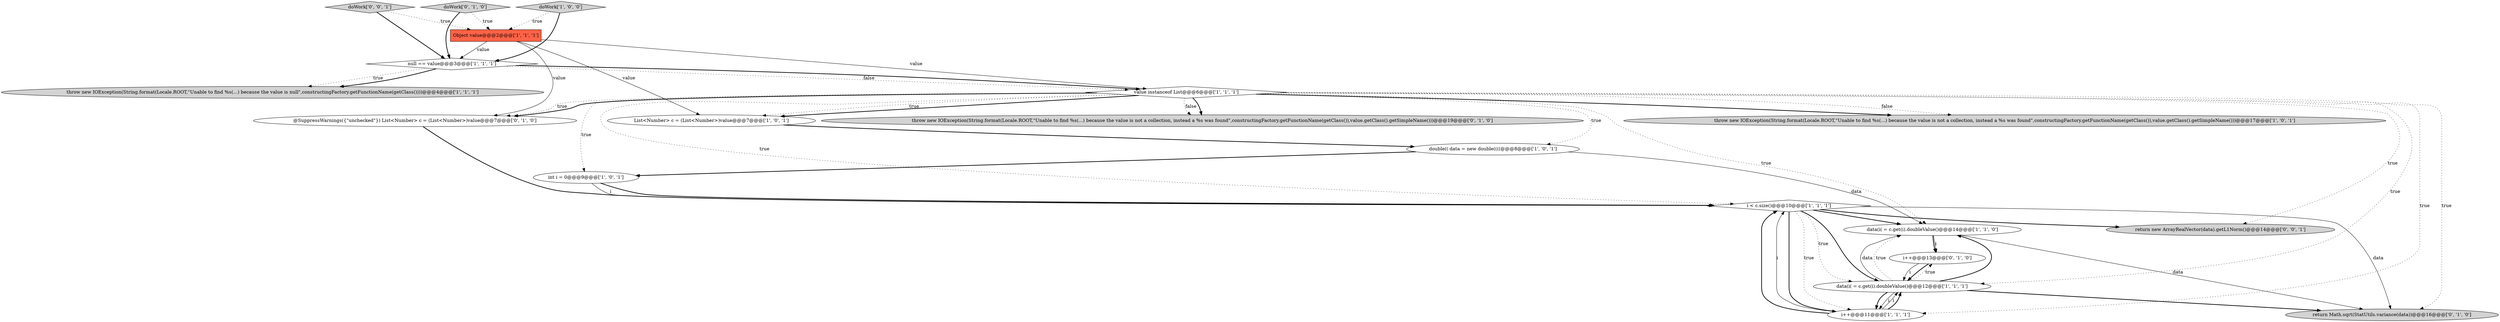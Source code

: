 digraph {
13 [style = filled, label = "@SuppressWarnings({\"unchecked\"}) List<Number> c = (List<Number>)value@@@7@@@['0', '1', '0']", fillcolor = white, shape = ellipse image = "AAA0AAABBB2BBB"];
15 [style = filled, label = "i++@@@13@@@['0', '1', '0']", fillcolor = white, shape = ellipse image = "AAA0AAABBB2BBB"];
8 [style = filled, label = "Object value@@@2@@@['1', '1', '1']", fillcolor = tomato, shape = box image = "AAA0AAABBB1BBB"];
7 [style = filled, label = "data(i( = c.get(i).doubleValue()@@@14@@@['1', '1', '0']", fillcolor = white, shape = ellipse image = "AAA0AAABBB1BBB"];
19 [style = filled, label = "doWork['0', '0', '1']", fillcolor = lightgray, shape = diamond image = "AAA0AAABBB3BBB"];
5 [style = filled, label = "data(i( = c.get(i).doubleValue()@@@12@@@['1', '1', '1']", fillcolor = white, shape = ellipse image = "AAA0AAABBB1BBB"];
4 [style = filled, label = "double(( data = new double((((@@@8@@@['1', '0', '1']", fillcolor = white, shape = ellipse image = "AAA0AAABBB1BBB"];
9 [style = filled, label = "int i = 0@@@9@@@['1', '0', '1']", fillcolor = white, shape = ellipse image = "AAA0AAABBB1BBB"];
1 [style = filled, label = "List<Number> c = (List<Number>)value@@@7@@@['1', '0', '1']", fillcolor = white, shape = ellipse image = "AAA0AAABBB1BBB"];
10 [style = filled, label = "null == value@@@3@@@['1', '1', '1']", fillcolor = white, shape = diamond image = "AAA0AAABBB1BBB"];
6 [style = filled, label = "doWork['1', '0', '0']", fillcolor = lightgray, shape = diamond image = "AAA0AAABBB1BBB"];
16 [style = filled, label = "throw new IOException(String.format(Locale.ROOT,\"Unable to find %s(...) because the value is not a collection, instead a %s was found\",constructingFactory.getFunctionName(getClass()),value.getClass().getSimpleName()))@@@19@@@['0', '1', '0']", fillcolor = lightgray, shape = ellipse image = "AAA0AAABBB2BBB"];
3 [style = filled, label = "i++@@@11@@@['1', '1', '1']", fillcolor = white, shape = ellipse image = "AAA0AAABBB1BBB"];
17 [style = filled, label = "return Math.sqrt(StatUtils.variance(data))@@@16@@@['0', '1', '0']", fillcolor = lightgray, shape = ellipse image = "AAA0AAABBB2BBB"];
12 [style = filled, label = "throw new IOException(String.format(Locale.ROOT,\"Unable to find %s(...) because the value is not a collection, instead a %s was found\",constructingFactory.getFunctionName(getClass()),value.getClass().getSimpleName()))@@@17@@@['1', '0', '1']", fillcolor = lightgray, shape = ellipse image = "AAA0AAABBB1BBB"];
14 [style = filled, label = "doWork['0', '1', '0']", fillcolor = lightgray, shape = diamond image = "AAA0AAABBB2BBB"];
2 [style = filled, label = "throw new IOException(String.format(Locale.ROOT,\"Unable to find %s(...) because the value is null\",constructingFactory.getFunctionName(getClass())))@@@4@@@['1', '1', '1']", fillcolor = lightgray, shape = ellipse image = "AAA0AAABBB1BBB"];
18 [style = filled, label = "return new ArrayRealVector(data).getL1Norm()@@@14@@@['0', '0', '1']", fillcolor = lightgray, shape = ellipse image = "AAA0AAABBB3BBB"];
0 [style = filled, label = "i < c.size()@@@10@@@['1', '1', '1']", fillcolor = white, shape = diamond image = "AAA0AAABBB1BBB"];
11 [style = filled, label = "value instanceof List@@@6@@@['1', '1', '1']", fillcolor = white, shape = diamond image = "AAA0AAABBB1BBB"];
9->0 [style = solid, label="i"];
11->7 [style = dotted, label="true"];
4->9 [style = bold, label=""];
5->3 [style = bold, label=""];
11->16 [style = bold, label=""];
0->3 [style = bold, label=""];
1->4 [style = bold, label=""];
7->17 [style = solid, label="data"];
0->5 [style = dotted, label="true"];
9->0 [style = bold, label=""];
8->10 [style = solid, label="value"];
5->3 [style = solid, label="i"];
8->1 [style = solid, label="value"];
3->5 [style = solid, label="i"];
11->12 [style = dotted, label="false"];
11->1 [style = bold, label=""];
11->1 [style = dotted, label="true"];
11->17 [style = dotted, label="true"];
14->10 [style = bold, label=""];
19->10 [style = bold, label=""];
11->9 [style = dotted, label="true"];
4->7 [style = solid, label="data"];
11->5 [style = dotted, label="true"];
11->12 [style = bold, label=""];
7->15 [style = solid, label="i"];
11->4 [style = dotted, label="true"];
11->13 [style = dotted, label="true"];
15->5 [style = solid, label="i"];
11->18 [style = dotted, label="true"];
5->17 [style = bold, label=""];
5->15 [style = dotted, label="true"];
19->8 [style = dotted, label="true"];
3->0 [style = bold, label=""];
15->5 [style = bold, label=""];
0->7 [style = bold, label=""];
3->0 [style = solid, label="i"];
8->13 [style = solid, label="value"];
11->16 [style = dotted, label="false"];
3->5 [style = bold, label=""];
0->17 [style = solid, label="data"];
10->11 [style = dotted, label="false"];
10->2 [style = dotted, label="true"];
6->8 [style = dotted, label="true"];
5->7 [style = dotted, label="true"];
11->0 [style = dotted, label="true"];
6->10 [style = bold, label=""];
11->13 [style = bold, label=""];
14->8 [style = dotted, label="true"];
5->7 [style = bold, label=""];
13->0 [style = bold, label=""];
7->15 [style = bold, label=""];
8->11 [style = solid, label="value"];
10->2 [style = bold, label=""];
0->18 [style = bold, label=""];
0->3 [style = dotted, label="true"];
5->7 [style = solid, label="data"];
11->3 [style = dotted, label="true"];
0->5 [style = bold, label=""];
10->11 [style = bold, label=""];
}
